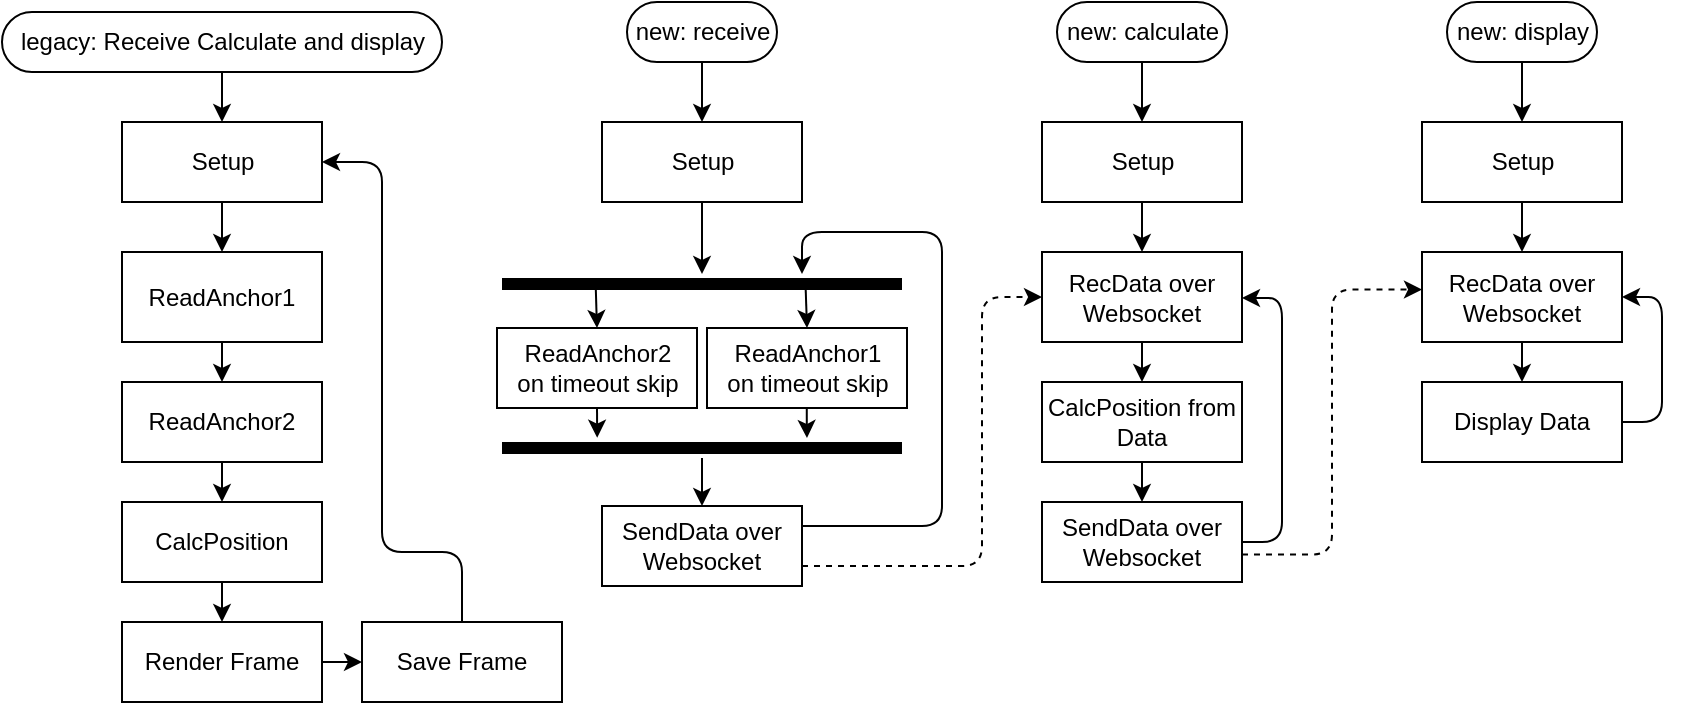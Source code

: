 <mxfile>
    <diagram id="ZsxXxdegvzdAsfxH6T2D" name="Page-1">
        <mxGraphModel dx="1058" dy="463" grid="1" gridSize="10" guides="1" tooltips="1" connect="1" arrows="1" fold="1" page="1" pageScale="1" pageWidth="850" pageHeight="1100" math="0" shadow="0">
            <root>
                <mxCell id="0"/>
                <mxCell id="1" parent="0"/>
                <mxCell id="77" value="" style="endArrow=classic;html=1;entryX=0.5;entryY=0;entryDx=0;entryDy=0;exitX=0.759;exitY=0.632;exitDx=0;exitDy=0;exitPerimeter=0;" edge="1" parent="1" source="61" target="21">
                    <mxGeometry width="50" height="50" relative="1" as="geometry">
                        <mxPoint x="396.8" y="205.45" as="sourcePoint"/>
                        <mxPoint x="397.5" y="241" as="targetPoint"/>
                    </mxGeometry>
                </mxCell>
                <mxCell id="76" value="" style="endArrow=classic;html=1;entryX=0.5;entryY=0;entryDx=0;entryDy=0;exitX=0.234;exitY=0.445;exitDx=0;exitDy=0;exitPerimeter=0;" edge="1" parent="1" source="61" target="22">
                    <mxGeometry width="50" height="50" relative="1" as="geometry">
                        <mxPoint x="380" y="211" as="sourcePoint"/>
                        <mxPoint x="440" y="181" as="targetPoint"/>
                    </mxGeometry>
                </mxCell>
                <mxCell id="5" style="edgeStyle=none;html=1;" edge="1" parent="1" source="2" target="4">
                    <mxGeometry relative="1" as="geometry"/>
                </mxCell>
                <mxCell id="2" value="legacy: Receive Calculate and display" style="html=1;dashed=0;whitespace=wrap;shape=mxgraph.dfd.start" vertex="1" parent="1">
                    <mxGeometry x="90" y="60" width="220" height="30" as="geometry"/>
                </mxCell>
                <mxCell id="8" value="" style="edgeStyle=none;html=1;" edge="1" parent="1" source="4" target="7">
                    <mxGeometry relative="1" as="geometry"/>
                </mxCell>
                <mxCell id="4" value="Setup" style="html=1;dashed=0;whitespace=wrap;" vertex="1" parent="1">
                    <mxGeometry x="150" y="115" width="100" height="40" as="geometry"/>
                </mxCell>
                <mxCell id="10" value="" style="edgeStyle=none;html=1;" edge="1" parent="1" source="7" target="9">
                    <mxGeometry relative="1" as="geometry"/>
                </mxCell>
                <mxCell id="7" value="ReadAnchor1" style="whiteSpace=wrap;html=1;dashed=0;" vertex="1" parent="1">
                    <mxGeometry x="150" y="180" width="100" height="45" as="geometry"/>
                </mxCell>
                <mxCell id="12" value="" style="edgeStyle=none;html=1;" edge="1" parent="1" source="9" target="11">
                    <mxGeometry relative="1" as="geometry"/>
                </mxCell>
                <mxCell id="9" value="ReadAnchor2" style="whiteSpace=wrap;html=1;dashed=0;" vertex="1" parent="1">
                    <mxGeometry x="150" y="245" width="100" height="40" as="geometry"/>
                </mxCell>
                <mxCell id="14" style="edgeStyle=none;html=1;exitX=0.5;exitY=1;exitDx=0;exitDy=0;entryX=0.5;entryY=0;entryDx=0;entryDy=0;" edge="1" parent="1" source="11" target="13">
                    <mxGeometry relative="1" as="geometry"/>
                </mxCell>
                <mxCell id="11" value="CalcPosition" style="whiteSpace=wrap;html=1;dashed=0;" vertex="1" parent="1">
                    <mxGeometry x="150" y="305" width="100" height="40" as="geometry"/>
                </mxCell>
                <mxCell id="82" style="edgeStyle=orthogonalEdgeStyle;html=1;exitX=1;exitY=0.5;exitDx=0;exitDy=0;entryX=0;entryY=0.5;entryDx=0;entryDy=0;" edge="1" parent="1" source="13" target="80">
                    <mxGeometry relative="1" as="geometry"/>
                </mxCell>
                <mxCell id="13" value="Render Frame" style="whiteSpace=wrap;html=1;dashed=0;" vertex="1" parent="1">
                    <mxGeometry x="150" y="365" width="100" height="40" as="geometry"/>
                </mxCell>
                <mxCell id="87" style="edgeStyle=orthogonalEdgeStyle;html=1;entryX=0.5;entryY=0;entryDx=0;entryDy=0;" edge="1" parent="1" source="17" target="20">
                    <mxGeometry relative="1" as="geometry"/>
                </mxCell>
                <mxCell id="17" value="new: receive" style="html=1;dashed=0;whitespace=wrap;shape=mxgraph.dfd.start" vertex="1" parent="1">
                    <mxGeometry x="402.5" y="55" width="75" height="30" as="geometry"/>
                </mxCell>
                <mxCell id="63" style="edgeStyle=orthogonalEdgeStyle;html=1;exitX=0.5;exitY=1;exitDx=0;exitDy=0;" edge="1" parent="1" source="20" target="61">
                    <mxGeometry relative="1" as="geometry">
                        <mxPoint x="440" y="190" as="targetPoint"/>
                    </mxGeometry>
                </mxCell>
                <mxCell id="20" value="Setup" style="html=1;dashed=0;whitespace=wrap;" vertex="1" parent="1">
                    <mxGeometry x="390" y="115" width="100" height="40" as="geometry"/>
                </mxCell>
                <mxCell id="21" value="ReadAnchor1&lt;br&gt;on timeout skip" style="whiteSpace=wrap;html=1;dashed=0;" vertex="1" parent="1">
                    <mxGeometry x="442.5" y="218" width="100" height="40" as="geometry"/>
                </mxCell>
                <mxCell id="68" style="edgeStyle=orthogonalEdgeStyle;html=1;exitX=0.5;exitY=1;exitDx=0;exitDy=0;entryX=0.238;entryY=-0.013;entryDx=0;entryDy=0;entryPerimeter=0;" edge="1" parent="1" source="22" target="67">
                    <mxGeometry relative="1" as="geometry"/>
                </mxCell>
                <mxCell id="22" value="ReadAnchor2&lt;br&gt;on timeout skip" style="whiteSpace=wrap;html=1;dashed=0;" vertex="1" parent="1">
                    <mxGeometry x="337.5" y="218" width="100" height="40" as="geometry"/>
                </mxCell>
                <mxCell id="39" style="edgeStyle=orthogonalEdgeStyle;html=1;exitX=1;exitY=0.75;exitDx=0;exitDy=0;entryX=0;entryY=0.5;entryDx=0;entryDy=0;dashed=1;" edge="1" parent="1" source="23" target="33">
                    <mxGeometry relative="1" as="geometry">
                        <Array as="points">
                            <mxPoint x="580" y="337"/>
                            <mxPoint x="580" y="203"/>
                        </Array>
                    </mxGeometry>
                </mxCell>
                <mxCell id="66" style="edgeStyle=orthogonalEdgeStyle;html=1;exitX=1;exitY=0.25;exitDx=0;exitDy=0;entryX=0.75;entryY=0;entryDx=0;entryDy=0;entryPerimeter=0;" edge="1" parent="1" source="23" target="61">
                    <mxGeometry relative="1" as="geometry">
                        <Array as="points">
                            <mxPoint x="560" y="317"/>
                            <mxPoint x="560" y="170"/>
                            <mxPoint x="490" y="170"/>
                        </Array>
                    </mxGeometry>
                </mxCell>
                <mxCell id="23" value="SendData over Websocket" style="whiteSpace=wrap;html=1;dashed=0;" vertex="1" parent="1">
                    <mxGeometry x="390" y="307" width="100" height="40" as="geometry"/>
                </mxCell>
                <mxCell id="88" style="edgeStyle=orthogonalEdgeStyle;html=1;entryX=0.5;entryY=0;entryDx=0;entryDy=0;" edge="1" parent="1" source="29" target="31">
                    <mxGeometry relative="1" as="geometry"/>
                </mxCell>
                <mxCell id="29" value="new: calculate" style="html=1;dashed=0;whitespace=wrap;shape=mxgraph.dfd.start" vertex="1" parent="1">
                    <mxGeometry x="617.5" y="55" width="85" height="30" as="geometry"/>
                </mxCell>
                <mxCell id="30" style="edgeStyle=orthogonalEdgeStyle;html=1;exitX=0.5;exitY=1;exitDx=0;exitDy=0;entryX=0.5;entryY=0;entryDx=0;entryDy=0;" edge="1" parent="1" source="31" target="33">
                    <mxGeometry relative="1" as="geometry"/>
                </mxCell>
                <mxCell id="31" value="Setup" style="html=1;dashed=0;whitespace=wrap;" vertex="1" parent="1">
                    <mxGeometry x="610" y="115" width="100" height="40" as="geometry"/>
                </mxCell>
                <mxCell id="32" style="edgeStyle=orthogonalEdgeStyle;html=1;exitX=0.5;exitY=1;exitDx=0;exitDy=0;entryX=0.5;entryY=0;entryDx=0;entryDy=0;" edge="1" parent="1" source="33" target="35">
                    <mxGeometry relative="1" as="geometry"/>
                </mxCell>
                <mxCell id="33" value="RecData over Websocket" style="whiteSpace=wrap;html=1;dashed=0;" vertex="1" parent="1">
                    <mxGeometry x="610" y="180" width="100" height="45" as="geometry"/>
                </mxCell>
                <mxCell id="34" style="edgeStyle=orthogonalEdgeStyle;html=1;exitX=0.5;exitY=1;exitDx=0;exitDy=0;entryX=0.5;entryY=0;entryDx=0;entryDy=0;" edge="1" parent="1" source="35" target="36">
                    <mxGeometry relative="1" as="geometry"/>
                </mxCell>
                <mxCell id="35" value="CalcPosition from Data" style="whiteSpace=wrap;html=1;dashed=0;" vertex="1" parent="1">
                    <mxGeometry x="610" y="245" width="100" height="40" as="geometry"/>
                </mxCell>
                <mxCell id="36" value="SendData over Websocket" style="whiteSpace=wrap;html=1;dashed=0;" vertex="1" parent="1">
                    <mxGeometry x="610" y="305" width="100" height="40" as="geometry"/>
                </mxCell>
                <mxCell id="37" style="edgeStyle=orthogonalEdgeStyle;html=1;entryX=1;entryY=0.5;entryDx=0;entryDy=0;exitX=1;exitY=0.5;exitDx=0;exitDy=0;" edge="1" parent="1" source="36" target="33">
                    <mxGeometry relative="1" as="geometry">
                        <mxPoint x="710" y="385" as="sourcePoint"/>
                        <Array as="points">
                            <mxPoint x="730" y="325"/>
                            <mxPoint x="730" y="203"/>
                            <mxPoint x="710" y="203"/>
                        </Array>
                    </mxGeometry>
                </mxCell>
                <mxCell id="40" style="edgeStyle=orthogonalEdgeStyle;html=1;exitX=1;exitY=0.75;exitDx=0;exitDy=0;entryX=0;entryY=0.5;entryDx=0;entryDy=0;dashed=1;" edge="1" parent="1">
                    <mxGeometry relative="1" as="geometry">
                        <mxPoint x="710" y="331.25" as="sourcePoint"/>
                        <mxPoint x="800" y="198.75" as="targetPoint"/>
                        <Array as="points">
                            <mxPoint x="755" y="331.25"/>
                            <mxPoint x="755" y="199.25"/>
                        </Array>
                    </mxGeometry>
                </mxCell>
                <mxCell id="89" style="edgeStyle=orthogonalEdgeStyle;html=1;exitX=0.5;exitY=0.5;exitDx=0;exitDy=15;exitPerimeter=0;entryX=0.5;entryY=0;entryDx=0;entryDy=0;" edge="1" parent="1" source="51" target="53">
                    <mxGeometry relative="1" as="geometry"/>
                </mxCell>
                <mxCell id="51" value="new: display" style="html=1;dashed=0;whitespace=wrap;shape=mxgraph.dfd.start" vertex="1" parent="1">
                    <mxGeometry x="812.5" y="55" width="75" height="30" as="geometry"/>
                </mxCell>
                <mxCell id="52" style="edgeStyle=orthogonalEdgeStyle;html=1;exitX=0.5;exitY=1;exitDx=0;exitDy=0;entryX=0.5;entryY=0;entryDx=0;entryDy=0;" edge="1" parent="1" source="53" target="55">
                    <mxGeometry relative="1" as="geometry"/>
                </mxCell>
                <mxCell id="53" value="Setup" style="html=1;dashed=0;whitespace=wrap;" vertex="1" parent="1">
                    <mxGeometry x="800" y="115" width="100" height="40" as="geometry"/>
                </mxCell>
                <mxCell id="54" style="edgeStyle=orthogonalEdgeStyle;html=1;exitX=0.5;exitY=1;exitDx=0;exitDy=0;entryX=0.5;entryY=0;entryDx=0;entryDy=0;" edge="1" parent="1" source="55" target="57">
                    <mxGeometry relative="1" as="geometry"/>
                </mxCell>
                <mxCell id="55" value="RecData over Websocket" style="whiteSpace=wrap;html=1;dashed=0;" vertex="1" parent="1">
                    <mxGeometry x="800" y="180" width="100" height="45" as="geometry"/>
                </mxCell>
                <mxCell id="59" style="edgeStyle=orthogonalEdgeStyle;html=1;exitX=1;exitY=0.5;exitDx=0;exitDy=0;entryX=1;entryY=0.5;entryDx=0;entryDy=0;" edge="1" parent="1" source="57" target="55">
                    <mxGeometry relative="1" as="geometry">
                        <Array as="points">
                            <mxPoint x="920" y="265"/>
                            <mxPoint x="920" y="203"/>
                        </Array>
                    </mxGeometry>
                </mxCell>
                <mxCell id="57" value="Display Data" style="whiteSpace=wrap;html=1;dashed=0;" vertex="1" parent="1">
                    <mxGeometry x="800" y="245" width="100" height="40" as="geometry"/>
                </mxCell>
                <mxCell id="61" value="" style="shape=line;html=1;strokeWidth=6;strokeColor=#000000;" vertex="1" parent="1">
                    <mxGeometry x="340" y="191" width="200" height="10" as="geometry"/>
                </mxCell>
                <mxCell id="79" style="edgeStyle=orthogonalEdgeStyle;html=1;entryX=0.5;entryY=0;entryDx=0;entryDy=0;" edge="1" parent="1" source="67" target="23">
                    <mxGeometry relative="1" as="geometry"/>
                </mxCell>
                <mxCell id="67" value="" style="shape=line;html=1;strokeWidth=6;strokeColor=#000000;" vertex="1" parent="1">
                    <mxGeometry x="340" y="273" width="200" height="10" as="geometry"/>
                </mxCell>
                <mxCell id="71" style="edgeStyle=orthogonalEdgeStyle;html=1;exitX=0.5;exitY=1;exitDx=0;exitDy=0;entryX=0.238;entryY=-0.013;entryDx=0;entryDy=0;entryPerimeter=0;" edge="1" parent="1">
                    <mxGeometry relative="1" as="geometry">
                        <mxPoint x="492.39" y="258.13" as="sourcePoint"/>
                        <mxPoint x="492.49" y="273" as="targetPoint"/>
                        <Array as="points">
                            <mxPoint x="492.89" y="268.13"/>
                            <mxPoint x="492.89" y="268.13"/>
                        </Array>
                    </mxGeometry>
                </mxCell>
                <mxCell id="83" style="edgeStyle=orthogonalEdgeStyle;html=1;exitX=0.5;exitY=0;exitDx=0;exitDy=0;entryX=1;entryY=0.5;entryDx=0;entryDy=0;" edge="1" parent="1" source="80" target="4">
                    <mxGeometry relative="1" as="geometry">
                        <Array as="points">
                            <mxPoint x="320" y="330"/>
                            <mxPoint x="280" y="330"/>
                            <mxPoint x="280" y="135"/>
                        </Array>
                    </mxGeometry>
                </mxCell>
                <mxCell id="80" value="Save Frame" style="whiteSpace=wrap;html=1;dashed=0;" vertex="1" parent="1">
                    <mxGeometry x="270" y="365" width="100" height="40" as="geometry"/>
                </mxCell>
            </root>
        </mxGraphModel>
    </diagram>
</mxfile>